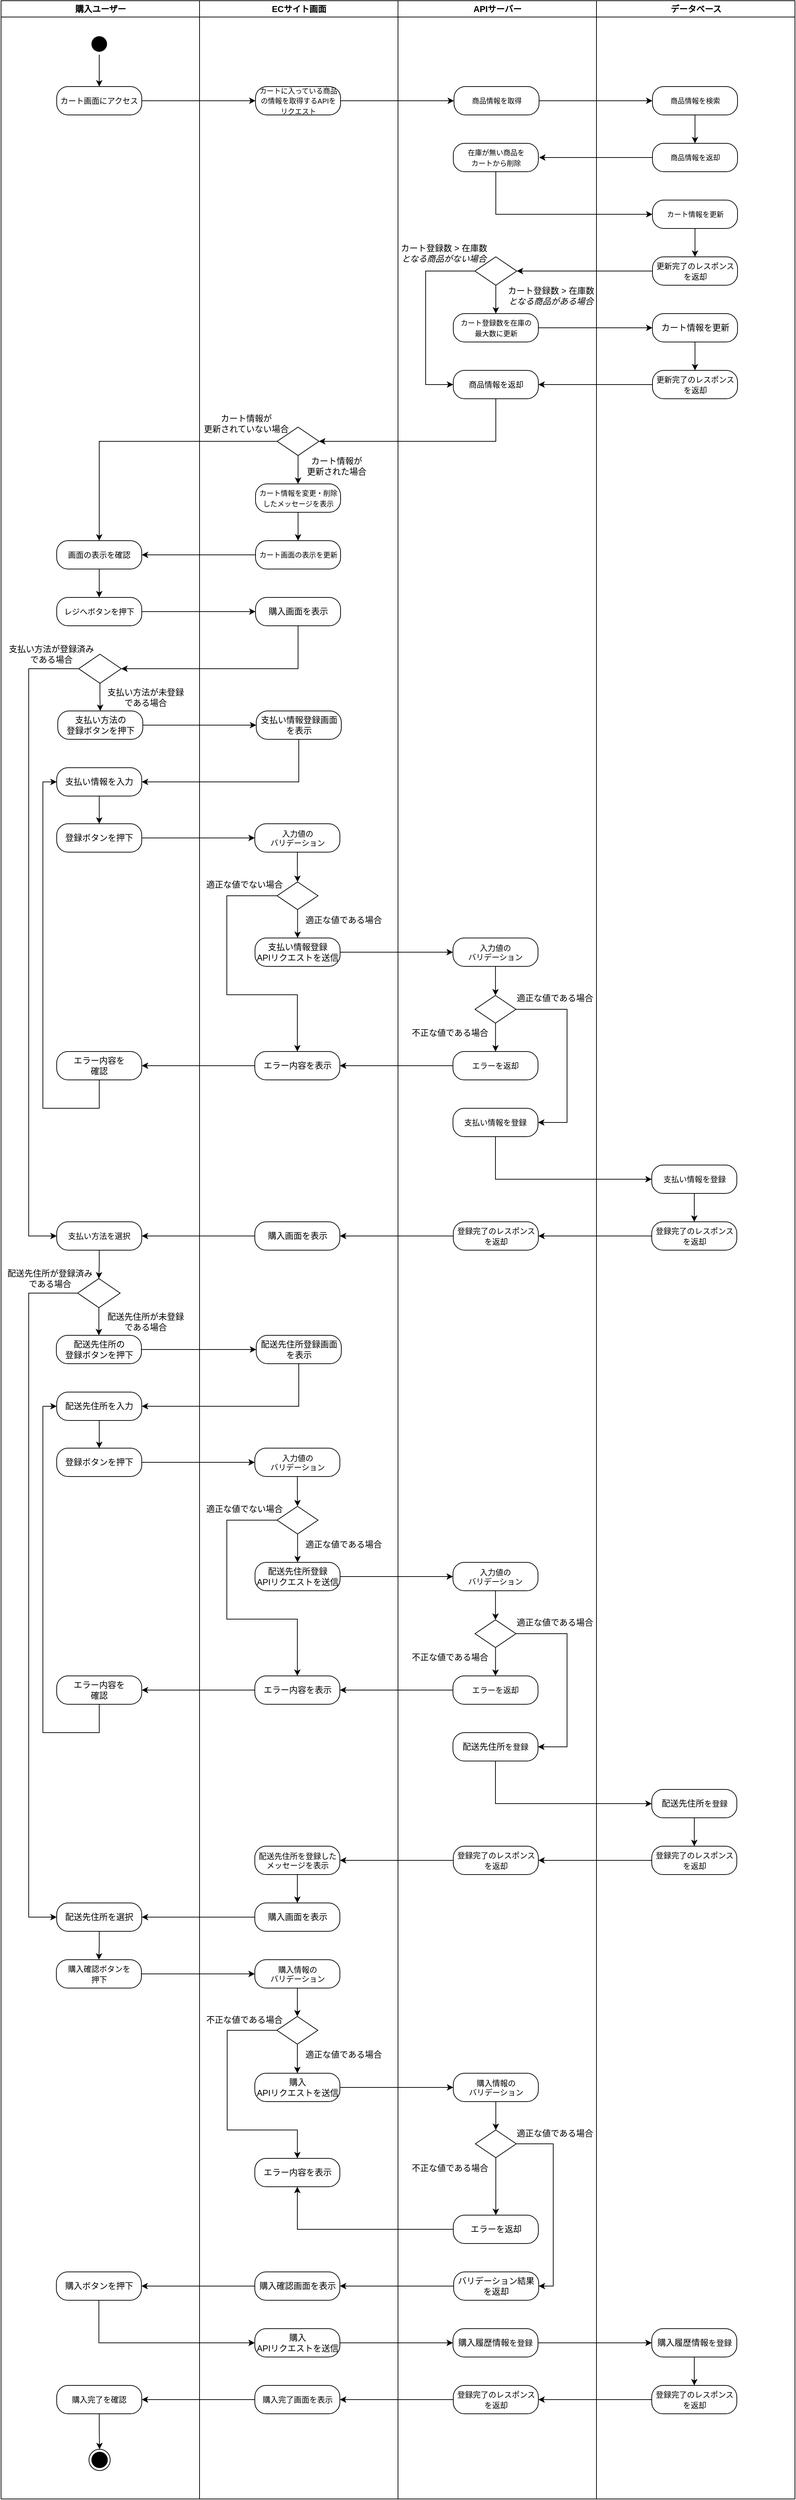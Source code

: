 <mxfile version="24.4.4" type="google">
  <diagram name="Page-1" id="e7e014a7-5840-1c2e-5031-d8a46d1fe8dd">
    <mxGraphModel grid="1" page="0" gridSize="10" guides="1" tooltips="1" connect="1" arrows="1" fold="1" pageScale="1" pageWidth="1169" pageHeight="826" background="none" math="0" shadow="0">
      <root>
        <mxCell id="0" />
        <mxCell id="1" parent="0" />
        <mxCell id="2" value="購入ユーザー" style="swimlane;whiteSpace=wrap" vertex="1" parent="1">
          <mxGeometry x="161.5" y="39" width="280" height="3521" as="geometry" />
        </mxCell>
        <mxCell id="WvElCNo4vnSuFBghOQTC-68" value="&lt;span style=&quot;font-size: 11px;&quot;&gt;レジへボタンを押下&lt;/span&gt;" style="rounded=1;whiteSpace=wrap;html=1;arcSize=40;" vertex="1" parent="2">
          <mxGeometry x="78.5" y="841" width="120" height="40" as="geometry" />
        </mxCell>
        <mxCell id="79C8k76Zv3gLMIBIUcLn-18" value="" style="ellipse;html=1;shape=endState;fillColor=#000000;strokeColor=default;" vertex="1" parent="2">
          <mxGeometry x="124" y="3451" width="30" height="30" as="geometry" />
        </mxCell>
        <mxCell id="ujE0xhHbQEDL6SDgRYvv-183" style="edgeStyle=orthogonalEdgeStyle;rounded=0;orthogonalLoop=1;jettySize=auto;html=1;entryX=0.5;entryY=0;entryDx=0;entryDy=0;" edge="1" parent="2" source="3yCVu83lC0UBpUjsyana-39" target="79C8k76Zv3gLMIBIUcLn-18">
          <mxGeometry relative="1" as="geometry" />
        </mxCell>
        <mxCell id="3yCVu83lC0UBpUjsyana-39" value="&lt;span style=&quot;font-size: 11px;&quot;&gt;購入完了を確認&lt;/span&gt;" style="rounded=1;whiteSpace=wrap;html=1;arcSize=40;" vertex="1" parent="2">
          <mxGeometry x="78.5" y="3361" width="120" height="40" as="geometry" />
        </mxCell>
        <mxCell id="3yCVu83lC0UBpUjsyana-81" style="edgeStyle=orthogonalEdgeStyle;rounded=0;orthogonalLoop=1;jettySize=auto;html=1;entryX=0.5;entryY=0;entryDx=0;entryDy=0;" edge="1" parent="2" source="3yCVu83lC0UBpUjsyana-74" target="3yCVu83lC0UBpUjsyana-79">
          <mxGeometry relative="1" as="geometry" />
        </mxCell>
        <mxCell id="ujE0xhHbQEDL6SDgRYvv-84" style="edgeStyle=orthogonalEdgeStyle;rounded=0;orthogonalLoop=1;jettySize=auto;html=1;entryX=0;entryY=0.5;entryDx=0;entryDy=0;" edge="1" parent="2" source="3yCVu83lC0UBpUjsyana-74" target="3yCVu83lC0UBpUjsyana-90">
          <mxGeometry relative="1" as="geometry">
            <Array as="points">
              <mxPoint x="39" y="942" />
              <mxPoint x="39" y="1741" />
            </Array>
          </mxGeometry>
        </mxCell>
        <mxCell id="3yCVu83lC0UBpUjsyana-74" value="" style="rhombus;whiteSpace=wrap;html=1;" vertex="1" parent="2">
          <mxGeometry x="109.5" y="921" width="60" height="41" as="geometry" />
        </mxCell>
        <mxCell id="3yCVu83lC0UBpUjsyana-78" value="支払い方法が未登録&lt;div&gt;である場合&lt;/div&gt;" style="text;html=1;align=center;verticalAlign=middle;resizable=0;points=[];autosize=1;strokeColor=none;fillColor=none;" vertex="1" parent="2">
          <mxGeometry x="138.5" y="962" width="130" height="40" as="geometry" />
        </mxCell>
        <mxCell id="3yCVu83lC0UBpUjsyana-79" value="支払い方法の&lt;div&gt;登録ボタンを押下&lt;/div&gt;" style="rounded=1;whiteSpace=wrap;html=1;arcSize=40;" vertex="1" parent="2">
          <mxGeometry x="80" y="1001" width="120" height="40" as="geometry" />
        </mxCell>
        <mxCell id="ujE0xhHbQEDL6SDgRYvv-89" style="edgeStyle=orthogonalEdgeStyle;rounded=0;orthogonalLoop=1;jettySize=auto;html=1;entryX=0.5;entryY=0;entryDx=0;entryDy=0;" edge="1" parent="2" source="3yCVu83lC0UBpUjsyana-84" target="ujE0xhHbQEDL6SDgRYvv-66">
          <mxGeometry relative="1" as="geometry" />
        </mxCell>
        <mxCell id="3yCVu83lC0UBpUjsyana-84" value="支払い情報を入力" style="rounded=1;whiteSpace=wrap;html=1;arcSize=40;" vertex="1" parent="2">
          <mxGeometry x="78.5" y="1081" width="120" height="40" as="geometry" />
        </mxCell>
        <mxCell id="ujE0xhHbQEDL6SDgRYvv-168" style="edgeStyle=orthogonalEdgeStyle;rounded=0;orthogonalLoop=1;jettySize=auto;html=1;entryX=0.5;entryY=0;entryDx=0;entryDy=0;" edge="1" parent="2" source="3yCVu83lC0UBpUjsyana-90" target="ujE0xhHbQEDL6SDgRYvv-120">
          <mxGeometry relative="1" as="geometry" />
        </mxCell>
        <mxCell id="3yCVu83lC0UBpUjsyana-90" value="&lt;span style=&quot;font-size: 11px;&quot;&gt;支払い方法を選択&lt;/span&gt;" style="rounded=1;whiteSpace=wrap;html=1;arcSize=40;" vertex="1" parent="2">
          <mxGeometry x="78.5" y="1721" width="120" height="40" as="geometry" />
        </mxCell>
        <mxCell id="3yCVu83lC0UBpUjsyana-92" value="支払い方法が登録済み&lt;div&gt;である場合&lt;/div&gt;" style="text;html=1;align=center;verticalAlign=middle;resizable=0;points=[];autosize=1;strokeColor=none;fillColor=none;" vertex="1" parent="2">
          <mxGeometry y="901" width="140" height="40" as="geometry" />
        </mxCell>
        <mxCell id="ujE0xhHbQEDL6SDgRYvv-66" value="登録ボタンを押下" style="rounded=1;whiteSpace=wrap;html=1;arcSize=40;" vertex="1" parent="2">
          <mxGeometry x="78.5" y="1160" width="120" height="40" as="geometry" />
        </mxCell>
        <mxCell id="ujE0xhHbQEDL6SDgRYvv-116" style="edgeStyle=orthogonalEdgeStyle;rounded=0;orthogonalLoop=1;jettySize=auto;html=1;entryX=0;entryY=0.5;entryDx=0;entryDy=0;" edge="1" parent="2" source="ujE0xhHbQEDL6SDgRYvv-114" target="3yCVu83lC0UBpUjsyana-84">
          <mxGeometry relative="1" as="geometry">
            <Array as="points">
              <mxPoint x="138" y="1561" />
              <mxPoint x="59" y="1561" />
              <mxPoint x="59" y="1101" />
            </Array>
          </mxGeometry>
        </mxCell>
        <mxCell id="ujE0xhHbQEDL6SDgRYvv-114" value="エラー内容を&lt;div&gt;確認&lt;/div&gt;" style="rounded=1;whiteSpace=wrap;html=1;arcSize=40;" vertex="1" parent="2">
          <mxGeometry x="78.5" y="1481" width="120" height="40" as="geometry" />
        </mxCell>
        <mxCell id="ujE0xhHbQEDL6SDgRYvv-120" value="" style="rhombus;whiteSpace=wrap;html=1;" vertex="1" parent="2">
          <mxGeometry x="108" y="1801" width="60" height="41" as="geometry" />
        </mxCell>
        <mxCell id="ujE0xhHbQEDL6SDgRYvv-126" value="配送先住所が登録済み&lt;div&gt;である場合&lt;/div&gt;" style="text;html=1;align=center;verticalAlign=middle;resizable=0;points=[];autosize=1;strokeColor=none;fillColor=none;" vertex="1" parent="2">
          <mxGeometry x="-1.5" y="1781" width="140" height="40" as="geometry" />
        </mxCell>
        <mxCell id="JrYKbtGQ8v13GvmCwRtV-3" value="&lt;span style=&quot;font-size: 11px;&quot;&gt;購入確認ボタンを&lt;/span&gt;&lt;div&gt;&lt;span style=&quot;font-size: 11px;&quot;&gt;押下&lt;/span&gt;&lt;/div&gt;" style="rounded=1;whiteSpace=wrap;html=1;arcSize=40;" vertex="1" parent="2">
          <mxGeometry x="78" y="2761" width="120" height="40" as="geometry" />
        </mxCell>
        <mxCell id="JrYKbtGQ8v13GvmCwRtV-29" value="&lt;font style=&quot;font-size: 12px;&quot;&gt;購入ボタンを押下&lt;/font&gt;" style="rounded=1;whiteSpace=wrap;html=1;arcSize=40;" vertex="1" parent="2">
          <mxGeometry x="78" y="3201" width="120" height="40" as="geometry" />
        </mxCell>
        <mxCell id="3" value="ECサイト画面" style="swimlane;whiteSpace=wrap;startSize=23;" vertex="1" parent="1">
          <mxGeometry x="441.5" y="39" width="280" height="3521" as="geometry" />
        </mxCell>
        <mxCell id="3yCVu83lC0UBpUjsyana-5" value="&lt;font style=&quot;font-size: 12px;&quot;&gt;購入画面を表示&lt;/font&gt;" style="rounded=1;whiteSpace=wrap;html=1;arcSize=40;" vertex="1" parent="3">
          <mxGeometry x="79" y="841" width="120" height="40" as="geometry" />
        </mxCell>
        <mxCell id="3yCVu83lC0UBpUjsyana-82" value="支払い情報登録画面を表示" style="rounded=1;whiteSpace=wrap;html=1;arcSize=40;" vertex="1" parent="3">
          <mxGeometry x="80" y="1001" width="120" height="40" as="geometry" />
        </mxCell>
        <mxCell id="ujE0xhHbQEDL6SDgRYvv-82" value="&lt;font style=&quot;font-size: 12px;&quot;&gt;購入画面を表示&lt;/font&gt;" style="rounded=1;whiteSpace=wrap;html=1;arcSize=40;" vertex="1" parent="3">
          <mxGeometry x="78" y="1721" width="120" height="40" as="geometry" />
        </mxCell>
        <mxCell id="ujE0xhHbQEDL6SDgRYvv-88" value="&lt;font style=&quot;font-size: 11px;&quot;&gt;入力値の&lt;/font&gt;&lt;div style=&quot;font-size: 11px;&quot;&gt;&lt;font style=&quot;font-size: 11px;&quot;&gt;バリデーション&lt;/font&gt;&lt;/div&gt;" style="rounded=1;whiteSpace=wrap;html=1;arcSize=40;" vertex="1" parent="3">
          <mxGeometry x="78" y="1160" width="120" height="40" as="geometry" />
        </mxCell>
        <mxCell id="ujE0xhHbQEDL6SDgRYvv-110" value="適正な値でない場合" style="text;html=1;align=center;verticalAlign=middle;whiteSpace=wrap;rounded=0;" vertex="1" parent="3">
          <mxGeometry x="8.5" y="1231" width="110" height="30" as="geometry" />
        </mxCell>
        <mxCell id="ujE0xhHbQEDL6SDgRYvv-95" value="適正な値である場合" style="text;html=1;align=center;verticalAlign=middle;whiteSpace=wrap;rounded=0;" vertex="1" parent="3">
          <mxGeometry x="148.5" y="1281" width="110" height="30" as="geometry" />
        </mxCell>
        <mxCell id="ujE0xhHbQEDL6SDgRYvv-91" value="&lt;font style=&quot;font-size: 12px;&quot;&gt;エラー内容を表示&lt;/font&gt;" style="rounded=1;whiteSpace=wrap;html=1;arcSize=40;" vertex="1" parent="3">
          <mxGeometry x="78" y="1481" width="120" height="40" as="geometry" />
        </mxCell>
        <mxCell id="ujE0xhHbQEDL6SDgRYvv-180" value="&lt;span style=&quot;font-size: 11px;&quot;&gt;購入完了画面を表示&lt;/span&gt;" style="rounded=1;whiteSpace=wrap;html=1;arcSize=40;" vertex="1" parent="3">
          <mxGeometry x="78" y="3361" width="120" height="40" as="geometry" />
        </mxCell>
        <mxCell id="JrYKbtGQ8v13GvmCwRtV-9" style="edgeStyle=orthogonalEdgeStyle;rounded=0;orthogonalLoop=1;jettySize=auto;html=1;entryX=0.5;entryY=0;entryDx=0;entryDy=0;" edge="1" parent="3" source="JrYKbtGQ8v13GvmCwRtV-5" target="JrYKbtGQ8v13GvmCwRtV-6">
          <mxGeometry relative="1" as="geometry" />
        </mxCell>
        <mxCell id="JrYKbtGQ8v13GvmCwRtV-5" value="&lt;font style=&quot;font-size: 11px;&quot;&gt;購入情報の&lt;/font&gt;&lt;div style=&quot;font-size: 11px;&quot;&gt;&lt;font style=&quot;font-size: 11px;&quot;&gt;バリデーション&lt;/font&gt;&lt;/div&gt;" style="rounded=1;whiteSpace=wrap;html=1;arcSize=40;" vertex="1" parent="3">
          <mxGeometry x="78" y="2761" width="120" height="40" as="geometry" />
        </mxCell>
        <mxCell id="JrYKbtGQ8v13GvmCwRtV-10" style="edgeStyle=orthogonalEdgeStyle;rounded=0;orthogonalLoop=1;jettySize=auto;html=1;entryX=0.5;entryY=0;entryDx=0;entryDy=0;" edge="1" parent="3" source="JrYKbtGQ8v13GvmCwRtV-6" target="JrYKbtGQ8v13GvmCwRtV-8">
          <mxGeometry relative="1" as="geometry" />
        </mxCell>
        <mxCell id="JrYKbtGQ8v13GvmCwRtV-11" style="edgeStyle=orthogonalEdgeStyle;rounded=0;orthogonalLoop=1;jettySize=auto;html=1;entryX=0.5;entryY=0;entryDx=0;entryDy=0;exitX=0;exitY=0.5;exitDx=0;exitDy=0;" edge="1" parent="3" source="JrYKbtGQ8v13GvmCwRtV-6" target="JrYKbtGQ8v13GvmCwRtV-7">
          <mxGeometry relative="1" as="geometry">
            <Array as="points">
              <mxPoint x="39" y="2861" />
              <mxPoint x="39" y="3001" />
              <mxPoint x="138" y="3001" />
            </Array>
          </mxGeometry>
        </mxCell>
        <mxCell id="JrYKbtGQ8v13GvmCwRtV-6" value="" style="rhombus;whiteSpace=wrap;html=1;" vertex="1" parent="3">
          <mxGeometry x="109.12" y="2841" width="57.76" height="39" as="geometry" />
        </mxCell>
        <mxCell id="JrYKbtGQ8v13GvmCwRtV-7" value="&lt;font style=&quot;font-size: 12px;&quot;&gt;エラー内容を表示&lt;/font&gt;" style="rounded=1;whiteSpace=wrap;html=1;arcSize=40;" vertex="1" parent="3">
          <mxGeometry x="78" y="3041" width="120" height="40" as="geometry" />
        </mxCell>
        <mxCell id="JrYKbtGQ8v13GvmCwRtV-8" value="&lt;div&gt;&lt;span style=&quot;background-color: initial;&quot;&gt;購入&lt;/span&gt;&lt;/div&gt;&lt;span style=&quot;background-color: initial;&quot;&gt;APIリクエストを送信&lt;/span&gt;" style="rounded=1;whiteSpace=wrap;html=1;arcSize=40;" vertex="1" parent="3">
          <mxGeometry x="78" y="2921" width="120" height="40" as="geometry" />
        </mxCell>
        <mxCell id="JrYKbtGQ8v13GvmCwRtV-12" value="適正な値である場合" style="text;html=1;align=center;verticalAlign=middle;whiteSpace=wrap;rounded=0;" vertex="1" parent="3">
          <mxGeometry x="148.5" y="2880" width="110" height="30" as="geometry" />
        </mxCell>
        <mxCell id="JrYKbtGQ8v13GvmCwRtV-13" value="不正な値である場合" style="text;html=1;align=center;verticalAlign=middle;whiteSpace=wrap;rounded=0;" vertex="1" parent="3">
          <mxGeometry x="8.5" y="2831" width="110" height="30" as="geometry" />
        </mxCell>
        <mxCell id="JrYKbtGQ8v13GvmCwRtV-27" value="&lt;font style=&quot;font-size: 12px;&quot;&gt;購入確認画面を表示&lt;/font&gt;" style="rounded=1;whiteSpace=wrap;html=1;arcSize=40;" vertex="1" parent="3">
          <mxGeometry x="78" y="3201" width="120" height="40" as="geometry" />
        </mxCell>
        <mxCell id="JrYKbtGQ8v13GvmCwRtV-32" value="&lt;div&gt;&lt;span style=&quot;background-color: initial;&quot;&gt;購入&lt;/span&gt;&lt;/div&gt;&lt;span style=&quot;background-color: initial;&quot;&gt;APIリクエストを送信&lt;/span&gt;" style="rounded=1;whiteSpace=wrap;html=1;arcSize=40;" vertex="1" parent="3">
          <mxGeometry x="78" y="3281" width="120" height="40" as="geometry" />
        </mxCell>
        <mxCell id="3yCVu83lC0UBpUjsyana-83" style="edgeStyle=orthogonalEdgeStyle;rounded=0;orthogonalLoop=1;jettySize=auto;html=1;entryX=0;entryY=0.5;entryDx=0;entryDy=0;" edge="1" parent="1" source="3yCVu83lC0UBpUjsyana-79" target="3yCVu83lC0UBpUjsyana-82">
          <mxGeometry relative="1" as="geometry" />
        </mxCell>
        <mxCell id="3yCVu83lC0UBpUjsyana-85" style="edgeStyle=orthogonalEdgeStyle;rounded=0;orthogonalLoop=1;jettySize=auto;html=1;entryX=1;entryY=0.5;entryDx=0;entryDy=0;" edge="1" parent="1" source="3yCVu83lC0UBpUjsyana-82" target="3yCVu83lC0UBpUjsyana-84">
          <mxGeometry relative="1" as="geometry">
            <Array as="points">
              <mxPoint x="582" y="1140" />
            </Array>
          </mxGeometry>
        </mxCell>
        <mxCell id="ujE0xhHbQEDL6SDgRYvv-5" value="APIサーバー" style="swimlane;whiteSpace=wrap;startSize=23;" vertex="1" parent="1">
          <mxGeometry x="721.5" y="39" width="280" height="3521" as="geometry" />
        </mxCell>
        <mxCell id="ujE0xhHbQEDL6SDgRYvv-75" value="&lt;span style=&quot;background-color: rgb(255, 255, 255); font-size: 11px;&quot;&gt;登録完了のレスポンス&lt;/span&gt;&lt;div style=&quot;background-color: rgb(255, 255, 255);&quot;&gt;&lt;span style=&quot;font-size: 11px;&quot;&gt;を返却&lt;/span&gt;&lt;/div&gt;" style="rounded=1;whiteSpace=wrap;html=1;arcSize=40;" vertex="1" parent="ujE0xhHbQEDL6SDgRYvv-5">
          <mxGeometry x="78" y="1721" width="120" height="40" as="geometry" />
        </mxCell>
        <mxCell id="ujE0xhHbQEDL6SDgRYvv-171" value="購入履歴情報&lt;span style=&quot;font-size: 11px;&quot;&gt;を登録&lt;/span&gt;" style="rounded=1;whiteSpace=wrap;html=1;arcSize=40;" vertex="1" parent="ujE0xhHbQEDL6SDgRYvv-5">
          <mxGeometry x="77.53" y="3281" width="120" height="40" as="geometry" />
        </mxCell>
        <mxCell id="JrYKbtGQ8v13GvmCwRtV-17" style="edgeStyle=orthogonalEdgeStyle;rounded=0;orthogonalLoop=1;jettySize=auto;html=1;entryX=0.5;entryY=0;entryDx=0;entryDy=0;" edge="1" parent="ujE0xhHbQEDL6SDgRYvv-5" source="JrYKbtGQ8v13GvmCwRtV-14" target="JrYKbtGQ8v13GvmCwRtV-16">
          <mxGeometry relative="1" as="geometry" />
        </mxCell>
        <mxCell id="JrYKbtGQ8v13GvmCwRtV-14" value="&lt;font style=&quot;font-size: 11px;&quot;&gt;購入情報の&lt;/font&gt;&lt;div style=&quot;font-size: 11px;&quot;&gt;&lt;font style=&quot;font-size: 11px;&quot;&gt;バリデーション&lt;/font&gt;&lt;/div&gt;" style="rounded=1;whiteSpace=wrap;html=1;arcSize=40;" vertex="1" parent="ujE0xhHbQEDL6SDgRYvv-5">
          <mxGeometry x="78" y="2921" width="120" height="40" as="geometry" />
        </mxCell>
        <mxCell id="JrYKbtGQ8v13GvmCwRtV-21" style="edgeStyle=orthogonalEdgeStyle;rounded=0;orthogonalLoop=1;jettySize=auto;html=1;entryX=0.5;entryY=0;entryDx=0;entryDy=0;" edge="1" parent="ujE0xhHbQEDL6SDgRYvv-5" source="JrYKbtGQ8v13GvmCwRtV-16" target="JrYKbtGQ8v13GvmCwRtV-19">
          <mxGeometry relative="1" as="geometry" />
        </mxCell>
        <mxCell id="JrYKbtGQ8v13GvmCwRtV-24" style="edgeStyle=orthogonalEdgeStyle;rounded=0;orthogonalLoop=1;jettySize=auto;html=1;entryX=1;entryY=0.5;entryDx=0;entryDy=0;" edge="1" parent="ujE0xhHbQEDL6SDgRYvv-5" source="JrYKbtGQ8v13GvmCwRtV-16" target="JrYKbtGQ8v13GvmCwRtV-23">
          <mxGeometry relative="1" as="geometry">
            <Array as="points">
              <mxPoint x="219" y="3020" />
              <mxPoint x="219" y="3221" />
            </Array>
          </mxGeometry>
        </mxCell>
        <mxCell id="JrYKbtGQ8v13GvmCwRtV-16" value="" style="rhombus;whiteSpace=wrap;html=1;" vertex="1" parent="ujE0xhHbQEDL6SDgRYvv-5">
          <mxGeometry x="109.12" y="3001" width="57.76" height="39" as="geometry" />
        </mxCell>
        <mxCell id="JrYKbtGQ8v13GvmCwRtV-19" value="&lt;font style=&quot;font-size: 12px;&quot;&gt;エラーを返却&lt;/font&gt;" style="rounded=1;whiteSpace=wrap;html=1;arcSize=40;" vertex="1" parent="ujE0xhHbQEDL6SDgRYvv-5">
          <mxGeometry x="78" y="3121" width="120" height="40" as="geometry" />
        </mxCell>
        <mxCell id="JrYKbtGQ8v13GvmCwRtV-23" value="&lt;font style=&quot;font-size: 12px;&quot;&gt;バリデーション結果を返却&lt;/font&gt;" style="rounded=1;whiteSpace=wrap;html=1;arcSize=40;" vertex="1" parent="ujE0xhHbQEDL6SDgRYvv-5">
          <mxGeometry x="78.53" y="3201" width="120" height="40" as="geometry" />
        </mxCell>
        <mxCell id="JrYKbtGQ8v13GvmCwRtV-25" value="適正な値である場合" style="text;html=1;align=center;verticalAlign=middle;whiteSpace=wrap;rounded=0;" vertex="1" parent="ujE0xhHbQEDL6SDgRYvv-5">
          <mxGeometry x="166.88" y="2991" width="110" height="30" as="geometry" />
        </mxCell>
        <mxCell id="JrYKbtGQ8v13GvmCwRtV-26" value="不正な値である場合" style="text;html=1;align=center;verticalAlign=middle;whiteSpace=wrap;rounded=0;" vertex="1" parent="ujE0xhHbQEDL6SDgRYvv-5">
          <mxGeometry x="18.5" y="3040" width="110" height="30" as="geometry" />
        </mxCell>
        <mxCell id="ujE0xhHbQEDL6SDgRYvv-16" value="データベース" style="swimlane;whiteSpace=wrap;startSize=23;" vertex="1" parent="1">
          <mxGeometry x="1001.5" y="39" width="280" height="3521" as="geometry" />
        </mxCell>
        <mxCell id="ujE0xhHbQEDL6SDgRYvv-74" value="&lt;span style=&quot;background-color: rgb(255, 255, 255); font-size: 11px;&quot;&gt;登録完了のレスポンス&lt;/span&gt;&lt;div style=&quot;background-color: rgb(255, 255, 255);&quot;&gt;&lt;span style=&quot;font-size: 11px;&quot;&gt;を返却&lt;/span&gt;&lt;/div&gt;" style="rounded=1;whiteSpace=wrap;html=1;arcSize=40;" vertex="1" parent="ujE0xhHbQEDL6SDgRYvv-16">
          <mxGeometry x="78" y="1721" width="120" height="40" as="geometry" />
        </mxCell>
        <mxCell id="JrYKbtGQ8v13GvmCwRtV-59" style="edgeStyle=orthogonalEdgeStyle;rounded=0;orthogonalLoop=1;jettySize=auto;html=1;entryX=0.5;entryY=0;entryDx=0;entryDy=0;" edge="1" parent="ujE0xhHbQEDL6SDgRYvv-16" source="ujE0xhHbQEDL6SDgRYvv-172" target="ujE0xhHbQEDL6SDgRYvv-175">
          <mxGeometry relative="1" as="geometry" />
        </mxCell>
        <mxCell id="ujE0xhHbQEDL6SDgRYvv-172" value="購入履歴情報&lt;span style=&quot;font-size: 11px;&quot;&gt;を登録&lt;/span&gt;" style="rounded=1;whiteSpace=wrap;html=1;arcSize=40;" vertex="1" parent="ujE0xhHbQEDL6SDgRYvv-16">
          <mxGeometry x="78" y="3281" width="120" height="40" as="geometry" />
        </mxCell>
        <mxCell id="ujE0xhHbQEDL6SDgRYvv-174" value="&lt;span style=&quot;background-color: rgb(255, 255, 255); font-size: 11px;&quot;&gt;登録完了のレスポンス&lt;/span&gt;&lt;div style=&quot;background-color: rgb(255, 255, 255);&quot;&gt;&lt;span style=&quot;font-size: 11px;&quot;&gt;を返却&lt;/span&gt;&lt;/div&gt;" style="rounded=1;whiteSpace=wrap;html=1;arcSize=40;" vertex="1" parent="ujE0xhHbQEDL6SDgRYvv-16">
          <mxGeometry x="-202" y="3361" width="120" height="40" as="geometry" />
        </mxCell>
        <mxCell id="ujE0xhHbQEDL6SDgRYvv-175" value="&lt;span style=&quot;background-color: rgb(255, 255, 255); font-size: 11px;&quot;&gt;登録完了のレスポンス&lt;/span&gt;&lt;div style=&quot;background-color: rgb(255, 255, 255);&quot;&gt;&lt;span style=&quot;font-size: 11px;&quot;&gt;を返却&lt;/span&gt;&lt;/div&gt;" style="rounded=1;whiteSpace=wrap;html=1;arcSize=40;" vertex="1" parent="ujE0xhHbQEDL6SDgRYvv-16">
          <mxGeometry x="78" y="3361" width="120" height="40" as="geometry" />
        </mxCell>
        <mxCell id="ujE0xhHbQEDL6SDgRYvv-176" style="edgeStyle=orthogonalEdgeStyle;rounded=0;orthogonalLoop=1;jettySize=auto;html=1;entryX=1;entryY=0.5;entryDx=0;entryDy=0;" edge="1" parent="ujE0xhHbQEDL6SDgRYvv-16" source="ujE0xhHbQEDL6SDgRYvv-175" target="ujE0xhHbQEDL6SDgRYvv-174">
          <mxGeometry relative="1" as="geometry" />
        </mxCell>
        <mxCell id="ujE0xhHbQEDL6SDgRYvv-21" style="edgeStyle=orthogonalEdgeStyle;rounded=0;orthogonalLoop=1;jettySize=auto;html=1;entryX=0.5;entryY=0;entryDx=0;entryDy=0;" edge="1" parent="1" source="ujE0xhHbQEDL6SDgRYvv-22" target="ujE0xhHbQEDL6SDgRYvv-23">
          <mxGeometry relative="1" as="geometry" />
        </mxCell>
        <mxCell id="ujE0xhHbQEDL6SDgRYvv-22" value="" style="ellipse;shape=startState;fillColor=#000000;strokeColor=none;" vertex="1" parent="1">
          <mxGeometry x="285" y="85" width="30" height="30" as="geometry" />
        </mxCell>
        <mxCell id="ujE0xhHbQEDL6SDgRYvv-23" value="&lt;span style=&quot;font-size: 11px;&quot;&gt;カート画面にアクセス&lt;/span&gt;" style="rounded=1;whiteSpace=wrap;html=1;arcSize=40;" vertex="1" parent="1">
          <mxGeometry x="240" y="160" width="120" height="40" as="geometry" />
        </mxCell>
        <mxCell id="ujE0xhHbQEDL6SDgRYvv-62" style="edgeStyle=orthogonalEdgeStyle;rounded=0;orthogonalLoop=1;jettySize=auto;html=1;entryX=0.5;entryY=0;entryDx=0;entryDy=0;" edge="1" parent="1" source="ujE0xhHbQEDL6SDgRYvv-24" target="WvElCNo4vnSuFBghOQTC-68">
          <mxGeometry relative="1" as="geometry" />
        </mxCell>
        <mxCell id="ujE0xhHbQEDL6SDgRYvv-24" value="&lt;span style=&quot;font-size: 11px;&quot;&gt;画面の表示を確認&lt;/span&gt;" style="rounded=1;whiteSpace=wrap;html=1;arcSize=40;" vertex="1" parent="1">
          <mxGeometry x="240" y="800" width="120" height="40" as="geometry" />
        </mxCell>
        <mxCell id="ujE0xhHbQEDL6SDgRYvv-25" value="&lt;font style=&quot;font-size: 10px;&quot;&gt;カートに入っている商品の情報を取得するAPIを&lt;/font&gt;&lt;div&gt;&lt;font style=&quot;font-size: 10px;&quot;&gt;リクエスト&lt;/font&gt;&lt;/div&gt;" style="rounded=1;whiteSpace=wrap;html=1;arcSize=40;" vertex="1" parent="1">
          <mxGeometry x="520.5" y="160" width="120" height="40" as="geometry" />
        </mxCell>
        <mxCell id="ujE0xhHbQEDL6SDgRYvv-26" style="edgeStyle=orthogonalEdgeStyle;rounded=0;orthogonalLoop=1;jettySize=auto;html=1;entryX=0.5;entryY=0;entryDx=0;entryDy=0;" edge="1" parent="1" source="ujE0xhHbQEDL6SDgRYvv-27" target="ujE0xhHbQEDL6SDgRYvv-28">
          <mxGeometry relative="1" as="geometry" />
        </mxCell>
        <mxCell id="ujE0xhHbQEDL6SDgRYvv-27" value="&lt;span style=&quot;font-size: 10px;&quot;&gt;カート情報を変更・削除した&lt;/span&gt;&lt;span style=&quot;font-size: 10px; background-color: initial;&quot;&gt;メッセージを表示&lt;/span&gt;" style="rounded=1;whiteSpace=wrap;html=1;arcSize=40;" vertex="1" parent="1">
          <mxGeometry x="520.5" y="720" width="120" height="40" as="geometry" />
        </mxCell>
        <mxCell id="ujE0xhHbQEDL6SDgRYvv-28" value="&lt;span style=&quot;font-size: 10px;&quot;&gt;カート画面の表示を更新&lt;/span&gt;" style="rounded=1;whiteSpace=wrap;html=1;arcSize=40;" vertex="1" parent="1">
          <mxGeometry x="520.5" y="800" width="120" height="40" as="geometry" />
        </mxCell>
        <mxCell id="ujE0xhHbQEDL6SDgRYvv-29" style="edgeStyle=orthogonalEdgeStyle;rounded=0;orthogonalLoop=1;jettySize=auto;html=1;entryX=0.5;entryY=0;entryDx=0;entryDy=0;" edge="1" parent="1" source="ujE0xhHbQEDL6SDgRYvv-30" target="ujE0xhHbQEDL6SDgRYvv-27">
          <mxGeometry relative="1" as="geometry" />
        </mxCell>
        <mxCell id="ujE0xhHbQEDL6SDgRYvv-30" value="" style="rhombus;whiteSpace=wrap;html=1;" vertex="1" parent="1">
          <mxGeometry x="551" y="640" width="59" height="40" as="geometry" />
        </mxCell>
        <mxCell id="ujE0xhHbQEDL6SDgRYvv-31" value="カート情報が&lt;div&gt;更新された場合&lt;/div&gt;" style="text;html=1;align=center;verticalAlign=middle;whiteSpace=wrap;rounded=0;" vertex="1" parent="1">
          <mxGeometry x="580" y="680" width="110" height="30" as="geometry" />
        </mxCell>
        <mxCell id="ujE0xhHbQEDL6SDgRYvv-32" value="カート情報が&lt;div&gt;更新されていない場合&lt;/div&gt;" style="text;html=1;align=center;verticalAlign=middle;whiteSpace=wrap;rounded=0;" vertex="1" parent="1">
          <mxGeometry x="441.5" y="620" width="130.5" height="30" as="geometry" />
        </mxCell>
        <mxCell id="ujE0xhHbQEDL6SDgRYvv-33" value="&lt;span style=&quot;font-size: 10px;&quot;&gt;商品情報を取得&lt;/span&gt;" style="rounded=1;whiteSpace=wrap;html=1;arcSize=40;" vertex="1" parent="1">
          <mxGeometry x="800.5" y="160" width="120" height="40" as="geometry" />
        </mxCell>
        <mxCell id="ujE0xhHbQEDL6SDgRYvv-34" value="&lt;span style=&quot;font-size: 10px;&quot;&gt;在庫が無い商品を&lt;/span&gt;&lt;div&gt;&lt;span style=&quot;font-size: 10px;&quot;&gt;カートから削除&lt;/span&gt;&lt;/div&gt;" style="rounded=1;whiteSpace=wrap;html=1;arcSize=40;" vertex="1" parent="1">
          <mxGeometry x="799.5" y="240" width="120" height="40" as="geometry" />
        </mxCell>
        <mxCell id="ujE0xhHbQEDL6SDgRYvv-35" style="edgeStyle=orthogonalEdgeStyle;rounded=0;orthogonalLoop=1;jettySize=auto;html=1;entryX=0.5;entryY=0;entryDx=0;entryDy=0;" edge="1" parent="1" source="ujE0xhHbQEDL6SDgRYvv-37" target="ujE0xhHbQEDL6SDgRYvv-39">
          <mxGeometry relative="1" as="geometry" />
        </mxCell>
        <mxCell id="ujE0xhHbQEDL6SDgRYvv-36" style="edgeStyle=orthogonalEdgeStyle;rounded=0;orthogonalLoop=1;jettySize=auto;html=1;entryX=0;entryY=0.5;entryDx=0;entryDy=0;" edge="1" parent="1" source="ujE0xhHbQEDL6SDgRYvv-37" target="ujE0xhHbQEDL6SDgRYvv-40">
          <mxGeometry relative="1" as="geometry">
            <Array as="points">
              <mxPoint x="760.5" y="420" />
              <mxPoint x="760.5" y="580" />
            </Array>
          </mxGeometry>
        </mxCell>
        <mxCell id="ujE0xhHbQEDL6SDgRYvv-37" value="" style="rhombus;whiteSpace=wrap;html=1;" vertex="1" parent="1">
          <mxGeometry x="830" y="400" width="59" height="40" as="geometry" />
        </mxCell>
        <mxCell id="ujE0xhHbQEDL6SDgRYvv-38" value="カート登録数&amp;nbsp;&lt;span style=&quot;background-color: initial;&quot;&gt;&amp;gt; 在庫数&lt;/span&gt;&lt;div&gt;&lt;span style=&quot;background-color: initial;&quot;&gt;&lt;i&gt;となる商品がある場合&lt;/i&gt;&lt;/span&gt;&lt;/div&gt;" style="text;html=1;align=center;verticalAlign=middle;whiteSpace=wrap;rounded=0;" vertex="1" parent="1">
          <mxGeometry x="873" y="440" width="128.5" height="30" as="geometry" />
        </mxCell>
        <mxCell id="ujE0xhHbQEDL6SDgRYvv-39" value="&lt;span style=&quot;font-size: 10px;&quot;&gt;カート登録数を在庫の&lt;/span&gt;&lt;div&gt;&lt;span style=&quot;font-size: 10px;&quot;&gt;最大数に更新&lt;/span&gt;&lt;/div&gt;" style="rounded=1;whiteSpace=wrap;html=1;arcSize=40;" vertex="1" parent="1">
          <mxGeometry x="799.5" y="480" width="120" height="40" as="geometry" />
        </mxCell>
        <mxCell id="ujE0xhHbQEDL6SDgRYvv-40" value="&lt;span style=&quot;font-size: 11px;&quot;&gt;商品情報を返却&lt;/span&gt;" style="rounded=1;whiteSpace=wrap;html=1;arcSize=40;" vertex="1" parent="1">
          <mxGeometry x="799.5" y="560" width="120" height="40" as="geometry" />
        </mxCell>
        <mxCell id="ujE0xhHbQEDL6SDgRYvv-41" value="カート登録数&amp;nbsp;&lt;span style=&quot;background-color: initial;&quot;&gt;&amp;gt; 在庫数&lt;/span&gt;&lt;div&gt;&lt;span style=&quot;background-color: initial;&quot;&gt;&lt;i&gt;となる商品がない場合&lt;/i&gt;&lt;/span&gt;&lt;/div&gt;" style="text;html=1;align=center;verticalAlign=middle;whiteSpace=wrap;rounded=0;" vertex="1" parent="1">
          <mxGeometry x="721.5" y="380" width="128.5" height="30" as="geometry" />
        </mxCell>
        <mxCell id="ujE0xhHbQEDL6SDgRYvv-42" style="edgeStyle=orthogonalEdgeStyle;rounded=0;orthogonalLoop=1;jettySize=auto;html=1;entryX=0.5;entryY=0;entryDx=0;entryDy=0;" edge="1" parent="1" source="ujE0xhHbQEDL6SDgRYvv-43" target="ujE0xhHbQEDL6SDgRYvv-44">
          <mxGeometry relative="1" as="geometry" />
        </mxCell>
        <mxCell id="ujE0xhHbQEDL6SDgRYvv-43" value="&lt;span style=&quot;font-size: 10px;&quot;&gt;商品情報を検索&lt;/span&gt;" style="rounded=1;whiteSpace=wrap;html=1;arcSize=40;" vertex="1" parent="1">
          <mxGeometry x="1080.5" y="160" width="120" height="40" as="geometry" />
        </mxCell>
        <mxCell id="ujE0xhHbQEDL6SDgRYvv-44" value="&lt;span style=&quot;font-size: 10px;&quot;&gt;商品情報を返却&lt;/span&gt;" style="rounded=1;whiteSpace=wrap;html=1;arcSize=40;" vertex="1" parent="1">
          <mxGeometry x="1080.5" y="240" width="120" height="40" as="geometry" />
        </mxCell>
        <mxCell id="ujE0xhHbQEDL6SDgRYvv-45" style="edgeStyle=orthogonalEdgeStyle;rounded=0;orthogonalLoop=1;jettySize=auto;html=1;entryX=0.5;entryY=0;entryDx=0;entryDy=0;" edge="1" parent="1" source="ujE0xhHbQEDL6SDgRYvv-46" target="ujE0xhHbQEDL6SDgRYvv-47">
          <mxGeometry relative="1" as="geometry" />
        </mxCell>
        <mxCell id="ujE0xhHbQEDL6SDgRYvv-46" value="&lt;span style=&quot;font-size: 10px;&quot;&gt;カート情報を更新&lt;/span&gt;" style="rounded=1;whiteSpace=wrap;html=1;arcSize=40;" vertex="1" parent="1">
          <mxGeometry x="1080.5" y="320" width="120" height="40" as="geometry" />
        </mxCell>
        <mxCell id="ujE0xhHbQEDL6SDgRYvv-47" value="&lt;span style=&quot;font-size: 11px;&quot;&gt;更新完了のレスポンス&lt;/span&gt;&lt;div&gt;&lt;span style=&quot;font-size: 11px;&quot;&gt;を返却&lt;/span&gt;&lt;/div&gt;" style="rounded=1;whiteSpace=wrap;html=1;arcSize=40;" vertex="1" parent="1">
          <mxGeometry x="1080.5" y="400" width="120" height="40" as="geometry" />
        </mxCell>
        <mxCell id="ujE0xhHbQEDL6SDgRYvv-48" style="edgeStyle=orthogonalEdgeStyle;rounded=0;orthogonalLoop=1;jettySize=auto;html=1;entryX=0.5;entryY=0;entryDx=0;entryDy=0;" edge="1" parent="1" source="ujE0xhHbQEDL6SDgRYvv-49" target="ujE0xhHbQEDL6SDgRYvv-50">
          <mxGeometry relative="1" as="geometry" />
        </mxCell>
        <mxCell id="ujE0xhHbQEDL6SDgRYvv-49" value="&lt;font style=&quot;font-size: 12px;&quot;&gt;カート情報を更新&lt;/font&gt;" style="rounded=1;whiteSpace=wrap;html=1;arcSize=40;" vertex="1" parent="1">
          <mxGeometry x="1080.5" y="480" width="120" height="40" as="geometry" />
        </mxCell>
        <mxCell id="ujE0xhHbQEDL6SDgRYvv-50" value="&lt;span style=&quot;font-size: 11px;&quot;&gt;更新完了のレスポンス&lt;/span&gt;&lt;div&gt;&lt;span style=&quot;font-size: 11px;&quot;&gt;を返却&lt;/span&gt;&lt;/div&gt;" style="rounded=1;whiteSpace=wrap;html=1;arcSize=40;" vertex="1" parent="1">
          <mxGeometry x="1080.5" y="560" width="120" height="40" as="geometry" />
        </mxCell>
        <mxCell id="ujE0xhHbQEDL6SDgRYvv-51" style="edgeStyle=orthogonalEdgeStyle;rounded=0;orthogonalLoop=1;jettySize=auto;html=1;entryX=0;entryY=0.5;entryDx=0;entryDy=0;" edge="1" parent="1" source="ujE0xhHbQEDL6SDgRYvv-23" target="ujE0xhHbQEDL6SDgRYvv-25">
          <mxGeometry relative="1" as="geometry" />
        </mxCell>
        <mxCell id="ujE0xhHbQEDL6SDgRYvv-52" style="edgeStyle=orthogonalEdgeStyle;rounded=0;orthogonalLoop=1;jettySize=auto;html=1;entryX=0;entryY=0.5;entryDx=0;entryDy=0;" edge="1" parent="1" source="ujE0xhHbQEDL6SDgRYvv-25" target="ujE0xhHbQEDL6SDgRYvv-33">
          <mxGeometry relative="1" as="geometry" />
        </mxCell>
        <mxCell id="ujE0xhHbQEDL6SDgRYvv-53" style="edgeStyle=orthogonalEdgeStyle;rounded=0;orthogonalLoop=1;jettySize=auto;html=1;entryX=0;entryY=0.5;entryDx=0;entryDy=0;" edge="1" parent="1" source="ujE0xhHbQEDL6SDgRYvv-33" target="ujE0xhHbQEDL6SDgRYvv-43">
          <mxGeometry relative="1" as="geometry" />
        </mxCell>
        <mxCell id="ujE0xhHbQEDL6SDgRYvv-54" style="edgeStyle=orthogonalEdgeStyle;rounded=0;orthogonalLoop=1;jettySize=auto;html=1;entryX=1;entryY=0.5;entryDx=0;entryDy=0;" edge="1" parent="1" source="ujE0xhHbQEDL6SDgRYvv-44">
          <mxGeometry relative="1" as="geometry">
            <mxPoint x="920.5" y="260" as="targetPoint" />
          </mxGeometry>
        </mxCell>
        <mxCell id="ujE0xhHbQEDL6SDgRYvv-55" style="edgeStyle=orthogonalEdgeStyle;rounded=0;orthogonalLoop=1;jettySize=auto;html=1;entryX=0;entryY=0.5;entryDx=0;entryDy=0;" edge="1" parent="1" source="ujE0xhHbQEDL6SDgRYvv-34" target="ujE0xhHbQEDL6SDgRYvv-46">
          <mxGeometry relative="1" as="geometry">
            <Array as="points">
              <mxPoint x="860" y="340" />
            </Array>
          </mxGeometry>
        </mxCell>
        <mxCell id="ujE0xhHbQEDL6SDgRYvv-56" style="edgeStyle=orthogonalEdgeStyle;rounded=0;orthogonalLoop=1;jettySize=auto;html=1;entryX=1;entryY=0.5;entryDx=0;entryDy=0;" edge="1" parent="1" source="ujE0xhHbQEDL6SDgRYvv-47" target="ujE0xhHbQEDL6SDgRYvv-37">
          <mxGeometry relative="1" as="geometry" />
        </mxCell>
        <mxCell id="ujE0xhHbQEDL6SDgRYvv-57" style="edgeStyle=orthogonalEdgeStyle;rounded=0;orthogonalLoop=1;jettySize=auto;html=1;entryX=0;entryY=0.5;entryDx=0;entryDy=0;" edge="1" parent="1" source="ujE0xhHbQEDL6SDgRYvv-39" target="ujE0xhHbQEDL6SDgRYvv-49">
          <mxGeometry relative="1" as="geometry" />
        </mxCell>
        <mxCell id="ujE0xhHbQEDL6SDgRYvv-58" style="edgeStyle=orthogonalEdgeStyle;rounded=0;orthogonalLoop=1;jettySize=auto;html=1;entryX=1;entryY=0.5;entryDx=0;entryDy=0;" edge="1" parent="1" source="ujE0xhHbQEDL6SDgRYvv-50" target="ujE0xhHbQEDL6SDgRYvv-40">
          <mxGeometry relative="1" as="geometry" />
        </mxCell>
        <mxCell id="ujE0xhHbQEDL6SDgRYvv-59" style="edgeStyle=orthogonalEdgeStyle;rounded=0;orthogonalLoop=1;jettySize=auto;html=1;entryX=1;entryY=0.5;entryDx=0;entryDy=0;" edge="1" parent="1" source="ujE0xhHbQEDL6SDgRYvv-28" target="ujE0xhHbQEDL6SDgRYvv-24">
          <mxGeometry relative="1" as="geometry" />
        </mxCell>
        <mxCell id="ujE0xhHbQEDL6SDgRYvv-60" style="edgeStyle=orthogonalEdgeStyle;rounded=0;orthogonalLoop=1;jettySize=auto;html=1;entryX=0.5;entryY=0;entryDx=0;entryDy=0;" edge="1" parent="1" source="ujE0xhHbQEDL6SDgRYvv-30" target="ujE0xhHbQEDL6SDgRYvv-24">
          <mxGeometry relative="1" as="geometry" />
        </mxCell>
        <mxCell id="ujE0xhHbQEDL6SDgRYvv-61" style="edgeStyle=orthogonalEdgeStyle;rounded=0;orthogonalLoop=1;jettySize=auto;html=1;entryX=1;entryY=0.5;entryDx=0;entryDy=0;" edge="1" parent="1" source="ujE0xhHbQEDL6SDgRYvv-40" target="ujE0xhHbQEDL6SDgRYvv-30">
          <mxGeometry relative="1" as="geometry">
            <Array as="points">
              <mxPoint x="860" y="660" />
            </Array>
          </mxGeometry>
        </mxCell>
        <mxCell id="ujE0xhHbQEDL6SDgRYvv-65" style="edgeStyle=orthogonalEdgeStyle;rounded=0;orthogonalLoop=1;jettySize=auto;html=1;entryX=1;entryY=0.5;entryDx=0;entryDy=0;" edge="1" parent="1" source="3yCVu83lC0UBpUjsyana-5" target="3yCVu83lC0UBpUjsyana-74">
          <mxGeometry relative="1" as="geometry">
            <Array as="points">
              <mxPoint x="580" y="981" />
            </Array>
          </mxGeometry>
        </mxCell>
        <mxCell id="ujE0xhHbQEDL6SDgRYvv-77" style="edgeStyle=orthogonalEdgeStyle;rounded=0;orthogonalLoop=1;jettySize=auto;html=1;entryX=1;entryY=0.5;entryDx=0;entryDy=0;" edge="1" parent="1" source="ujE0xhHbQEDL6SDgRYvv-74" target="ujE0xhHbQEDL6SDgRYvv-75">
          <mxGeometry relative="1" as="geometry" />
        </mxCell>
        <mxCell id="ujE0xhHbQEDL6SDgRYvv-81" style="edgeStyle=orthogonalEdgeStyle;rounded=0;orthogonalLoop=1;jettySize=auto;html=1;entryX=0;entryY=0.5;entryDx=0;entryDy=0;" edge="1" parent="1" source="WvElCNo4vnSuFBghOQTC-68" target="3yCVu83lC0UBpUjsyana-5">
          <mxGeometry relative="1" as="geometry" />
        </mxCell>
        <mxCell id="ujE0xhHbQEDL6SDgRYvv-90" style="edgeStyle=orthogonalEdgeStyle;rounded=0;orthogonalLoop=1;jettySize=auto;html=1;entryX=0;entryY=0.5;entryDx=0;entryDy=0;" edge="1" parent="1" source="ujE0xhHbQEDL6SDgRYvv-66" target="ujE0xhHbQEDL6SDgRYvv-88">
          <mxGeometry relative="1" as="geometry" />
        </mxCell>
        <mxCell id="ujE0xhHbQEDL6SDgRYvv-92" style="edgeStyle=orthogonalEdgeStyle;rounded=0;orthogonalLoop=1;jettySize=auto;html=1;entryX=0.5;entryY=0;entryDx=0;entryDy=0;exitX=0;exitY=0.5;exitDx=0;exitDy=0;" edge="1" parent="1" source="ujE0xhHbQEDL6SDgRYvv-94" target="ujE0xhHbQEDL6SDgRYvv-91">
          <mxGeometry relative="1" as="geometry">
            <Array as="points">
              <mxPoint x="480" y="1300" />
              <mxPoint x="480" y="1440" />
              <mxPoint x="580" y="1440" />
            </Array>
          </mxGeometry>
        </mxCell>
        <mxCell id="ujE0xhHbQEDL6SDgRYvv-93" style="edgeStyle=orthogonalEdgeStyle;rounded=0;orthogonalLoop=1;jettySize=auto;html=1;entryX=0.5;entryY=0;entryDx=0;entryDy=0;" edge="1" parent="1" source="ujE0xhHbQEDL6SDgRYvv-94" target="ujE0xhHbQEDL6SDgRYvv-96">
          <mxGeometry relative="1" as="geometry" />
        </mxCell>
        <mxCell id="ujE0xhHbQEDL6SDgRYvv-94" value="" style="rhombus;whiteSpace=wrap;html=1;" vertex="1" parent="1">
          <mxGeometry x="550.9" y="1281" width="57.76" height="39" as="geometry" />
        </mxCell>
        <mxCell id="ujE0xhHbQEDL6SDgRYvv-96" value="&lt;font style=&quot;font-size: 12px;&quot;&gt;支払い情報登録　&lt;/font&gt;&lt;div&gt;&lt;font style=&quot;font-size: 12px;&quot;&gt;APIリクエストを送信&lt;/font&gt;&lt;/div&gt;" style="rounded=1;whiteSpace=wrap;html=1;arcSize=40;" vertex="1" parent="1">
          <mxGeometry x="519.78" y="1360" width="120" height="40" as="geometry" />
        </mxCell>
        <mxCell id="ujE0xhHbQEDL6SDgRYvv-97" style="edgeStyle=orthogonalEdgeStyle;rounded=0;orthogonalLoop=1;jettySize=auto;html=1;entryX=0.5;entryY=0;entryDx=0;entryDy=0;" edge="1" parent="1" source="ujE0xhHbQEDL6SDgRYvv-98" target="ujE0xhHbQEDL6SDgRYvv-101">
          <mxGeometry relative="1" as="geometry" />
        </mxCell>
        <mxCell id="ujE0xhHbQEDL6SDgRYvv-98" value="&lt;font style=&quot;font-size: 11px;&quot;&gt;入力値の&lt;/font&gt;&lt;div style=&quot;font-size: 11px;&quot;&gt;&lt;font style=&quot;font-size: 11px;&quot;&gt;バリデーション&lt;/font&gt;&lt;/div&gt;" style="rounded=1;whiteSpace=wrap;html=1;arcSize=40;" vertex="1" parent="1">
          <mxGeometry x="799.03" y="1360" width="120" height="40" as="geometry" />
        </mxCell>
        <mxCell id="ujE0xhHbQEDL6SDgRYvv-99" style="edgeStyle=orthogonalEdgeStyle;rounded=0;orthogonalLoop=1;jettySize=auto;html=1;entryX=0.5;entryY=0;entryDx=0;entryDy=0;" edge="1" parent="1" source="ujE0xhHbQEDL6SDgRYvv-101" target="ujE0xhHbQEDL6SDgRYvv-105">
          <mxGeometry relative="1" as="geometry" />
        </mxCell>
        <mxCell id="ujE0xhHbQEDL6SDgRYvv-100" style="edgeStyle=orthogonalEdgeStyle;rounded=0;orthogonalLoop=1;jettySize=auto;html=1;entryX=1;entryY=0.5;entryDx=0;entryDy=0;" edge="1" parent="1" source="ujE0xhHbQEDL6SDgRYvv-101" target="ujE0xhHbQEDL6SDgRYvv-104">
          <mxGeometry relative="1" as="geometry">
            <Array as="points">
              <mxPoint x="960" y="1460" />
              <mxPoint x="960" y="1620" />
            </Array>
          </mxGeometry>
        </mxCell>
        <mxCell id="ujE0xhHbQEDL6SDgRYvv-101" value="" style="rhombus;whiteSpace=wrap;html=1;" vertex="1" parent="1">
          <mxGeometry x="830.15" y="1441" width="57.76" height="39" as="geometry" />
        </mxCell>
        <mxCell id="ujE0xhHbQEDL6SDgRYvv-102" value="適正な値である場合" style="text;html=1;align=center;verticalAlign=middle;whiteSpace=wrap;rounded=0;" vertex="1" parent="1">
          <mxGeometry x="887.91" y="1430" width="110" height="30" as="geometry" />
        </mxCell>
        <mxCell id="ujE0xhHbQEDL6SDgRYvv-103" value="不正な値である場合" style="text;html=1;align=center;verticalAlign=middle;whiteSpace=wrap;rounded=0;" vertex="1" parent="1">
          <mxGeometry x="739.53" y="1479" width="110" height="30" as="geometry" />
        </mxCell>
        <mxCell id="ujE0xhHbQEDL6SDgRYvv-104" value="&lt;span style=&quot;font-size: 11px;&quot;&gt;支払い情報を登録&lt;/span&gt;" style="rounded=1;whiteSpace=wrap;html=1;arcSize=40;" vertex="1" parent="1">
          <mxGeometry x="799.03" y="1600" width="120" height="40" as="geometry" />
        </mxCell>
        <mxCell id="ujE0xhHbQEDL6SDgRYvv-113" style="edgeStyle=orthogonalEdgeStyle;rounded=0;orthogonalLoop=1;jettySize=auto;html=1;entryX=1;entryY=0.5;entryDx=0;entryDy=0;" edge="1" parent="1" source="ujE0xhHbQEDL6SDgRYvv-105" target="ujE0xhHbQEDL6SDgRYvv-91">
          <mxGeometry relative="1" as="geometry" />
        </mxCell>
        <mxCell id="ujE0xhHbQEDL6SDgRYvv-105" value="&lt;span style=&quot;font-size: 11px;&quot;&gt;エラーを返却&lt;/span&gt;" style="rounded=1;whiteSpace=wrap;html=1;arcSize=40;" vertex="1" parent="1">
          <mxGeometry x="799.03" y="1520" width="120" height="40" as="geometry" />
        </mxCell>
        <mxCell id="ujE0xhHbQEDL6SDgRYvv-117" style="edgeStyle=orthogonalEdgeStyle;rounded=0;orthogonalLoop=1;jettySize=auto;html=1;entryX=0.5;entryY=0;entryDx=0;entryDy=0;" edge="1" parent="1" source="ujE0xhHbQEDL6SDgRYvv-106" target="ujE0xhHbQEDL6SDgRYvv-74">
          <mxGeometry relative="1" as="geometry" />
        </mxCell>
        <mxCell id="ujE0xhHbQEDL6SDgRYvv-106" value="&lt;span style=&quot;font-size: 11px;&quot;&gt;支払い情報を登録&lt;/span&gt;" style="rounded=1;whiteSpace=wrap;html=1;arcSize=40;" vertex="1" parent="1">
          <mxGeometry x="1079.53" y="1680" width="120" height="40" as="geometry" />
        </mxCell>
        <mxCell id="ujE0xhHbQEDL6SDgRYvv-108" style="edgeStyle=orthogonalEdgeStyle;rounded=0;orthogonalLoop=1;jettySize=auto;html=1;entryX=0;entryY=0.5;entryDx=0;entryDy=0;" edge="1" parent="1" source="ujE0xhHbQEDL6SDgRYvv-104" target="ujE0xhHbQEDL6SDgRYvv-106">
          <mxGeometry relative="1" as="geometry">
            <Array as="points">
              <mxPoint x="859.53" y="1700" />
            </Array>
          </mxGeometry>
        </mxCell>
        <mxCell id="ujE0xhHbQEDL6SDgRYvv-109" style="edgeStyle=orthogonalEdgeStyle;rounded=0;orthogonalLoop=1;jettySize=auto;html=1;entryX=0;entryY=0.5;entryDx=0;entryDy=0;" edge="1" parent="1" source="ujE0xhHbQEDL6SDgRYvv-96" target="ujE0xhHbQEDL6SDgRYvv-98">
          <mxGeometry relative="1" as="geometry" />
        </mxCell>
        <mxCell id="ujE0xhHbQEDL6SDgRYvv-111" style="edgeStyle=orthogonalEdgeStyle;rounded=0;orthogonalLoop=1;jettySize=auto;html=1;entryX=0.5;entryY=0;entryDx=0;entryDy=0;" edge="1" parent="1" source="ujE0xhHbQEDL6SDgRYvv-88" target="ujE0xhHbQEDL6SDgRYvv-94">
          <mxGeometry relative="1" as="geometry" />
        </mxCell>
        <mxCell id="ujE0xhHbQEDL6SDgRYvv-115" style="edgeStyle=orthogonalEdgeStyle;rounded=0;orthogonalLoop=1;jettySize=auto;html=1;entryX=1;entryY=0.5;entryDx=0;entryDy=0;" edge="1" parent="1" source="ujE0xhHbQEDL6SDgRYvv-91" target="ujE0xhHbQEDL6SDgRYvv-114">
          <mxGeometry relative="1" as="geometry" />
        </mxCell>
        <mxCell id="ujE0xhHbQEDL6SDgRYvv-118" style="edgeStyle=orthogonalEdgeStyle;rounded=0;orthogonalLoop=1;jettySize=auto;html=1;entryX=0.5;entryY=0;entryDx=0;entryDy=0;" edge="1" parent="1" source="ujE0xhHbQEDL6SDgRYvv-120" target="ujE0xhHbQEDL6SDgRYvv-122">
          <mxGeometry relative="1" as="geometry" />
        </mxCell>
        <mxCell id="ujE0xhHbQEDL6SDgRYvv-119" style="edgeStyle=orthogonalEdgeStyle;rounded=0;orthogonalLoop=1;jettySize=auto;html=1;entryX=0;entryY=0.5;entryDx=0;entryDy=0;" edge="1" parent="1" source="ujE0xhHbQEDL6SDgRYvv-120" target="ujE0xhHbQEDL6SDgRYvv-125">
          <mxGeometry relative="1" as="geometry">
            <Array as="points">
              <mxPoint x="200.5" y="1860" />
              <mxPoint x="200.5" y="2740" />
            </Array>
          </mxGeometry>
        </mxCell>
        <mxCell id="ujE0xhHbQEDL6SDgRYvv-121" value="配送先住所が未登録&lt;div&gt;である場合&lt;/div&gt;" style="text;html=1;align=center;verticalAlign=middle;resizable=0;points=[];autosize=1;strokeColor=none;fillColor=none;" vertex="1" parent="1">
          <mxGeometry x="300" y="1881" width="130" height="40" as="geometry" />
        </mxCell>
        <mxCell id="ujE0xhHbQEDL6SDgRYvv-122" value="配送先住所の&lt;div&gt;登録ボタンを押下&lt;/div&gt;" style="rounded=1;whiteSpace=wrap;html=1;arcSize=40;" vertex="1" parent="1">
          <mxGeometry x="239.5" y="1920" width="120" height="40" as="geometry" />
        </mxCell>
        <mxCell id="ujE0xhHbQEDL6SDgRYvv-123" style="edgeStyle=orthogonalEdgeStyle;rounded=0;orthogonalLoop=1;jettySize=auto;html=1;entryX=0.5;entryY=0;entryDx=0;entryDy=0;" edge="1" parent="1" source="ujE0xhHbQEDL6SDgRYvv-124" target="ujE0xhHbQEDL6SDgRYvv-127">
          <mxGeometry relative="1" as="geometry" />
        </mxCell>
        <mxCell id="ujE0xhHbQEDL6SDgRYvv-124" value="配送先住所を入力" style="rounded=1;whiteSpace=wrap;html=1;arcSize=40;" vertex="1" parent="1">
          <mxGeometry x="240" y="2000" width="120" height="40" as="geometry" />
        </mxCell>
        <mxCell id="JrYKbtGQ8v13GvmCwRtV-20" style="edgeStyle=orthogonalEdgeStyle;rounded=0;orthogonalLoop=1;jettySize=auto;html=1;entryX=0.5;entryY=0;entryDx=0;entryDy=0;" edge="1" parent="1" source="ujE0xhHbQEDL6SDgRYvv-125" target="JrYKbtGQ8v13GvmCwRtV-3">
          <mxGeometry relative="1" as="geometry" />
        </mxCell>
        <mxCell id="ujE0xhHbQEDL6SDgRYvv-125" value="&lt;font style=&quot;font-size: 12px;&quot;&gt;配送先住所を選択&lt;/font&gt;" style="rounded=1;whiteSpace=wrap;html=1;arcSize=40;" vertex="1" parent="1">
          <mxGeometry x="240" y="2720" width="120" height="40" as="geometry" />
        </mxCell>
        <mxCell id="ujE0xhHbQEDL6SDgRYvv-127" value="登録ボタンを押下" style="rounded=1;whiteSpace=wrap;html=1;arcSize=40;" vertex="1" parent="1">
          <mxGeometry x="240" y="2079" width="120" height="40" as="geometry" />
        </mxCell>
        <mxCell id="ujE0xhHbQEDL6SDgRYvv-128" style="edgeStyle=orthogonalEdgeStyle;rounded=0;orthogonalLoop=1;jettySize=auto;html=1;entryX=0;entryY=0.5;entryDx=0;entryDy=0;" edge="1" parent="1" source="ujE0xhHbQEDL6SDgRYvv-129" target="ujE0xhHbQEDL6SDgRYvv-124">
          <mxGeometry relative="1" as="geometry">
            <Array as="points">
              <mxPoint x="299.5" y="2480" />
              <mxPoint x="220.5" y="2480" />
              <mxPoint x="220.5" y="2020" />
            </Array>
          </mxGeometry>
        </mxCell>
        <mxCell id="ujE0xhHbQEDL6SDgRYvv-129" value="エラー内容を&lt;div&gt;確認&lt;/div&gt;" style="rounded=1;whiteSpace=wrap;html=1;arcSize=40;" vertex="1" parent="1">
          <mxGeometry x="240" y="2400" width="120" height="40" as="geometry" />
        </mxCell>
        <mxCell id="ujE0xhHbQEDL6SDgRYvv-130" value="配送先住所登録画面を表示" style="rounded=1;whiteSpace=wrap;html=1;arcSize=40;" vertex="1" parent="1">
          <mxGeometry x="521.5" y="1920" width="120" height="40" as="geometry" />
        </mxCell>
        <mxCell id="ujE0xhHbQEDL6SDgRYvv-131" style="edgeStyle=orthogonalEdgeStyle;rounded=0;orthogonalLoop=1;jettySize=auto;html=1;entryX=0.5;entryY=0;entryDx=0;entryDy=0;" edge="1" parent="1" source="ujE0xhHbQEDL6SDgRYvv-132" target="ujE0xhHbQEDL6SDgRYvv-133">
          <mxGeometry relative="1" as="geometry" />
        </mxCell>
        <mxCell id="ujE0xhHbQEDL6SDgRYvv-132" value="&lt;font style=&quot;font-size: 11px;&quot;&gt;配送先住所&lt;span style=&quot;background-color: rgb(255, 255, 255);&quot;&gt;を登録した&lt;/span&gt;&lt;/font&gt;&lt;div style=&quot;font-size: 11px;&quot;&gt;&lt;span style=&quot;background-color: initial;&quot;&gt;&lt;font style=&quot;font-size: 11px;&quot;&gt;メッセージを表示&lt;/font&gt;&lt;/span&gt;&lt;/div&gt;" style="rounded=1;whiteSpace=wrap;html=1;arcSize=40;" vertex="1" parent="1">
          <mxGeometry x="519.5" y="2640" width="120" height="40" as="geometry" />
        </mxCell>
        <mxCell id="ujE0xhHbQEDL6SDgRYvv-133" value="&lt;font style=&quot;font-size: 12px;&quot;&gt;購入画面を表示&lt;/font&gt;" style="rounded=1;whiteSpace=wrap;html=1;arcSize=40;" vertex="1" parent="1">
          <mxGeometry x="519.5" y="2720" width="120" height="40" as="geometry" />
        </mxCell>
        <mxCell id="ujE0xhHbQEDL6SDgRYvv-134" value="&lt;font style=&quot;font-size: 11px;&quot;&gt;入力値の&lt;/font&gt;&lt;div style=&quot;font-size: 11px;&quot;&gt;&lt;font style=&quot;font-size: 11px;&quot;&gt;バリデーション&lt;/font&gt;&lt;/div&gt;" style="rounded=1;whiteSpace=wrap;html=1;arcSize=40;" vertex="1" parent="1">
          <mxGeometry x="519.5" y="2079" width="120" height="40" as="geometry" />
        </mxCell>
        <mxCell id="ujE0xhHbQEDL6SDgRYvv-135" value="適正な値でない場合" style="text;html=1;align=center;verticalAlign=middle;whiteSpace=wrap;rounded=0;" vertex="1" parent="1">
          <mxGeometry x="450.0" y="2150" width="110" height="30" as="geometry" />
        </mxCell>
        <mxCell id="ujE0xhHbQEDL6SDgRYvv-136" value="適正な値である場合" style="text;html=1;align=center;verticalAlign=middle;whiteSpace=wrap;rounded=0;" vertex="1" parent="1">
          <mxGeometry x="590.0" y="2200" width="110" height="30" as="geometry" />
        </mxCell>
        <mxCell id="ujE0xhHbQEDL6SDgRYvv-137" value="&lt;font style=&quot;font-size: 12px;&quot;&gt;エラー内容を表示&lt;/font&gt;" style="rounded=1;whiteSpace=wrap;html=1;arcSize=40;" vertex="1" parent="1">
          <mxGeometry x="519.5" y="2400" width="120" height="40" as="geometry" />
        </mxCell>
        <mxCell id="ujE0xhHbQEDL6SDgRYvv-138" style="edgeStyle=orthogonalEdgeStyle;rounded=0;orthogonalLoop=1;jettySize=auto;html=1;entryX=0;entryY=0.5;entryDx=0;entryDy=0;" edge="1" parent="1" source="ujE0xhHbQEDL6SDgRYvv-122" target="ujE0xhHbQEDL6SDgRYvv-130">
          <mxGeometry relative="1" as="geometry" />
        </mxCell>
        <mxCell id="ujE0xhHbQEDL6SDgRYvv-139" style="edgeStyle=orthogonalEdgeStyle;rounded=0;orthogonalLoop=1;jettySize=auto;html=1;entryX=1;entryY=0.5;entryDx=0;entryDy=0;" edge="1" parent="1" source="ujE0xhHbQEDL6SDgRYvv-130" target="ujE0xhHbQEDL6SDgRYvv-124">
          <mxGeometry relative="1" as="geometry">
            <Array as="points">
              <mxPoint x="582" y="2020" />
            </Array>
          </mxGeometry>
        </mxCell>
        <mxCell id="ujE0xhHbQEDL6SDgRYvv-140" value="&lt;span style=&quot;background-color: rgb(255, 255, 255); font-size: 11px;&quot;&gt;登録完了のレスポンス&lt;/span&gt;&lt;div style=&quot;background-color: rgb(255, 255, 255);&quot;&gt;&lt;span style=&quot;font-size: 11px;&quot;&gt;を返却&lt;/span&gt;&lt;/div&gt;" style="rounded=1;whiteSpace=wrap;html=1;arcSize=40;" vertex="1" parent="1">
          <mxGeometry x="799.5" y="2640" width="120" height="40" as="geometry" />
        </mxCell>
        <mxCell id="ujE0xhHbQEDL6SDgRYvv-141" value="&lt;span style=&quot;background-color: rgb(255, 255, 255); font-size: 11px;&quot;&gt;登録完了のレスポンス&lt;/span&gt;&lt;div style=&quot;background-color: rgb(255, 255, 255);&quot;&gt;&lt;span style=&quot;font-size: 11px;&quot;&gt;を返却&lt;/span&gt;&lt;/div&gt;" style="rounded=1;whiteSpace=wrap;html=1;arcSize=40;" vertex="1" parent="1">
          <mxGeometry x="1079.5" y="2640" width="120" height="40" as="geometry" />
        </mxCell>
        <mxCell id="ujE0xhHbQEDL6SDgRYvv-142" style="edgeStyle=orthogonalEdgeStyle;rounded=0;orthogonalLoop=1;jettySize=auto;html=1;entryX=1;entryY=0.5;entryDx=0;entryDy=0;" edge="1" parent="1" source="ujE0xhHbQEDL6SDgRYvv-141" target="ujE0xhHbQEDL6SDgRYvv-140">
          <mxGeometry relative="1" as="geometry" />
        </mxCell>
        <mxCell id="ujE0xhHbQEDL6SDgRYvv-143" style="edgeStyle=orthogonalEdgeStyle;rounded=0;orthogonalLoop=1;jettySize=auto;html=1;entryX=1;entryY=0.5;entryDx=0;entryDy=0;" edge="1" parent="1" source="ujE0xhHbQEDL6SDgRYvv-140" target="ujE0xhHbQEDL6SDgRYvv-132">
          <mxGeometry relative="1" as="geometry" />
        </mxCell>
        <mxCell id="ujE0xhHbQEDL6SDgRYvv-144" style="edgeStyle=orthogonalEdgeStyle;rounded=0;orthogonalLoop=1;jettySize=auto;html=1;entryX=1;entryY=0.5;entryDx=0;entryDy=0;" edge="1" parent="1" source="ujE0xhHbQEDL6SDgRYvv-133" target="ujE0xhHbQEDL6SDgRYvv-125">
          <mxGeometry relative="1" as="geometry" />
        </mxCell>
        <mxCell id="ujE0xhHbQEDL6SDgRYvv-145" style="edgeStyle=orthogonalEdgeStyle;rounded=0;orthogonalLoop=1;jettySize=auto;html=1;entryX=0;entryY=0.5;entryDx=0;entryDy=0;" edge="1" parent="1" source="ujE0xhHbQEDL6SDgRYvv-127" target="ujE0xhHbQEDL6SDgRYvv-134">
          <mxGeometry relative="1" as="geometry" />
        </mxCell>
        <mxCell id="ujE0xhHbQEDL6SDgRYvv-146" style="edgeStyle=orthogonalEdgeStyle;rounded=0;orthogonalLoop=1;jettySize=auto;html=1;entryX=0.5;entryY=0;entryDx=0;entryDy=0;exitX=0;exitY=0.5;exitDx=0;exitDy=0;" edge="1" parent="1" source="ujE0xhHbQEDL6SDgRYvv-148" target="ujE0xhHbQEDL6SDgRYvv-137">
          <mxGeometry relative="1" as="geometry">
            <Array as="points">
              <mxPoint x="480" y="2180" />
              <mxPoint x="480" y="2320" />
              <mxPoint x="580" y="2320" />
            </Array>
          </mxGeometry>
        </mxCell>
        <mxCell id="ujE0xhHbQEDL6SDgRYvv-147" style="edgeStyle=orthogonalEdgeStyle;rounded=0;orthogonalLoop=1;jettySize=auto;html=1;entryX=0.5;entryY=0;entryDx=0;entryDy=0;" edge="1" parent="1" source="ujE0xhHbQEDL6SDgRYvv-148" target="ujE0xhHbQEDL6SDgRYvv-149">
          <mxGeometry relative="1" as="geometry" />
        </mxCell>
        <mxCell id="ujE0xhHbQEDL6SDgRYvv-148" value="" style="rhombus;whiteSpace=wrap;html=1;" vertex="1" parent="1">
          <mxGeometry x="550.9" y="2161" width="57.76" height="39" as="geometry" />
        </mxCell>
        <mxCell id="ujE0xhHbQEDL6SDgRYvv-149" value="&lt;font style=&quot;font-size: 12px;&quot;&gt;配送先住所登録　&lt;/font&gt;&lt;div&gt;&lt;font style=&quot;font-size: 12px;&quot;&gt;APIリクエストを送信&lt;/font&gt;&lt;/div&gt;" style="rounded=1;whiteSpace=wrap;html=1;arcSize=40;" vertex="1" parent="1">
          <mxGeometry x="519.78" y="2240" width="120" height="40" as="geometry" />
        </mxCell>
        <mxCell id="ujE0xhHbQEDL6SDgRYvv-150" style="edgeStyle=orthogonalEdgeStyle;rounded=0;orthogonalLoop=1;jettySize=auto;html=1;entryX=0.5;entryY=0;entryDx=0;entryDy=0;" edge="1" parent="1" source="ujE0xhHbQEDL6SDgRYvv-151" target="ujE0xhHbQEDL6SDgRYvv-154">
          <mxGeometry relative="1" as="geometry" />
        </mxCell>
        <mxCell id="ujE0xhHbQEDL6SDgRYvv-151" value="&lt;font style=&quot;font-size: 11px;&quot;&gt;入力値の&lt;/font&gt;&lt;div style=&quot;font-size: 11px;&quot;&gt;&lt;font style=&quot;font-size: 11px;&quot;&gt;バリデーション&lt;/font&gt;&lt;/div&gt;" style="rounded=1;whiteSpace=wrap;html=1;arcSize=40;" vertex="1" parent="1">
          <mxGeometry x="799.03" y="2240" width="120" height="40" as="geometry" />
        </mxCell>
        <mxCell id="ujE0xhHbQEDL6SDgRYvv-152" style="edgeStyle=orthogonalEdgeStyle;rounded=0;orthogonalLoop=1;jettySize=auto;html=1;entryX=0.5;entryY=0;entryDx=0;entryDy=0;" edge="1" parent="1" source="ujE0xhHbQEDL6SDgRYvv-154" target="ujE0xhHbQEDL6SDgRYvv-159">
          <mxGeometry relative="1" as="geometry" />
        </mxCell>
        <mxCell id="ujE0xhHbQEDL6SDgRYvv-153" style="edgeStyle=orthogonalEdgeStyle;rounded=0;orthogonalLoop=1;jettySize=auto;html=1;entryX=1;entryY=0.5;entryDx=0;entryDy=0;" edge="1" parent="1" source="ujE0xhHbQEDL6SDgRYvv-154" target="ujE0xhHbQEDL6SDgRYvv-157">
          <mxGeometry relative="1" as="geometry">
            <Array as="points">
              <mxPoint x="960" y="2340" />
              <mxPoint x="960" y="2500" />
            </Array>
          </mxGeometry>
        </mxCell>
        <mxCell id="ujE0xhHbQEDL6SDgRYvv-154" value="" style="rhombus;whiteSpace=wrap;html=1;" vertex="1" parent="1">
          <mxGeometry x="830.15" y="2321" width="57.76" height="39" as="geometry" />
        </mxCell>
        <mxCell id="ujE0xhHbQEDL6SDgRYvv-155" value="適正な値である場合" style="text;html=1;align=center;verticalAlign=middle;whiteSpace=wrap;rounded=0;" vertex="1" parent="1">
          <mxGeometry x="887.91" y="2310" width="110" height="30" as="geometry" />
        </mxCell>
        <mxCell id="ujE0xhHbQEDL6SDgRYvv-156" value="不正な値である場合" style="text;html=1;align=center;verticalAlign=middle;whiteSpace=wrap;rounded=0;" vertex="1" parent="1">
          <mxGeometry x="739.53" y="2359" width="110" height="30" as="geometry" />
        </mxCell>
        <mxCell id="ujE0xhHbQEDL6SDgRYvv-157" value="配送先住所&lt;span style=&quot;font-size: 11px;&quot;&gt;を登録&lt;/span&gt;" style="rounded=1;whiteSpace=wrap;html=1;arcSize=40;" vertex="1" parent="1">
          <mxGeometry x="799.03" y="2480" width="120" height="40" as="geometry" />
        </mxCell>
        <mxCell id="ujE0xhHbQEDL6SDgRYvv-158" style="edgeStyle=orthogonalEdgeStyle;rounded=0;orthogonalLoop=1;jettySize=auto;html=1;entryX=1;entryY=0.5;entryDx=0;entryDy=0;" edge="1" parent="1" source="ujE0xhHbQEDL6SDgRYvv-159" target="ujE0xhHbQEDL6SDgRYvv-137">
          <mxGeometry relative="1" as="geometry" />
        </mxCell>
        <mxCell id="ujE0xhHbQEDL6SDgRYvv-159" value="&lt;span style=&quot;font-size: 11px;&quot;&gt;エラーを返却&lt;/span&gt;" style="rounded=1;whiteSpace=wrap;html=1;arcSize=40;" vertex="1" parent="1">
          <mxGeometry x="799.03" y="2400" width="120" height="40" as="geometry" />
        </mxCell>
        <mxCell id="ujE0xhHbQEDL6SDgRYvv-160" style="edgeStyle=orthogonalEdgeStyle;rounded=0;orthogonalLoop=1;jettySize=auto;html=1;entryX=0.5;entryY=0;entryDx=0;entryDy=0;" edge="1" parent="1" source="ujE0xhHbQEDL6SDgRYvv-161" target="ujE0xhHbQEDL6SDgRYvv-141">
          <mxGeometry relative="1" as="geometry" />
        </mxCell>
        <mxCell id="ujE0xhHbQEDL6SDgRYvv-161" value="配送先住所&lt;span style=&quot;font-size: 11px;&quot;&gt;を登録&lt;/span&gt;" style="rounded=1;whiteSpace=wrap;html=1;arcSize=40;" vertex="1" parent="1">
          <mxGeometry x="1079.53" y="2560" width="120" height="40" as="geometry" />
        </mxCell>
        <mxCell id="ujE0xhHbQEDL6SDgRYvv-162" style="edgeStyle=orthogonalEdgeStyle;rounded=0;orthogonalLoop=1;jettySize=auto;html=1;entryX=0;entryY=0.5;entryDx=0;entryDy=0;" edge="1" parent="1" source="ujE0xhHbQEDL6SDgRYvv-157" target="ujE0xhHbQEDL6SDgRYvv-161">
          <mxGeometry relative="1" as="geometry">
            <Array as="points">
              <mxPoint x="859.53" y="2580" />
            </Array>
          </mxGeometry>
        </mxCell>
        <mxCell id="ujE0xhHbQEDL6SDgRYvv-163" style="edgeStyle=orthogonalEdgeStyle;rounded=0;orthogonalLoop=1;jettySize=auto;html=1;entryX=0;entryY=0.5;entryDx=0;entryDy=0;" edge="1" parent="1" source="ujE0xhHbQEDL6SDgRYvv-149" target="ujE0xhHbQEDL6SDgRYvv-151">
          <mxGeometry relative="1" as="geometry" />
        </mxCell>
        <mxCell id="ujE0xhHbQEDL6SDgRYvv-164" style="edgeStyle=orthogonalEdgeStyle;rounded=0;orthogonalLoop=1;jettySize=auto;html=1;entryX=0.5;entryY=0;entryDx=0;entryDy=0;" edge="1" parent="1" source="ujE0xhHbQEDL6SDgRYvv-134" target="ujE0xhHbQEDL6SDgRYvv-148">
          <mxGeometry relative="1" as="geometry" />
        </mxCell>
        <mxCell id="ujE0xhHbQEDL6SDgRYvv-165" style="edgeStyle=orthogonalEdgeStyle;rounded=0;orthogonalLoop=1;jettySize=auto;html=1;entryX=1;entryY=0.5;entryDx=0;entryDy=0;" edge="1" parent="1" source="ujE0xhHbQEDL6SDgRYvv-137" target="ujE0xhHbQEDL6SDgRYvv-129">
          <mxGeometry relative="1" as="geometry" />
        </mxCell>
        <mxCell id="ujE0xhHbQEDL6SDgRYvv-166" style="edgeStyle=orthogonalEdgeStyle;rounded=0;orthogonalLoop=1;jettySize=auto;html=1;entryX=1;entryY=0.5;entryDx=0;entryDy=0;" edge="1" parent="1" source="ujE0xhHbQEDL6SDgRYvv-75" target="ujE0xhHbQEDL6SDgRYvv-82">
          <mxGeometry relative="1" as="geometry" />
        </mxCell>
        <mxCell id="ujE0xhHbQEDL6SDgRYvv-167" style="edgeStyle=orthogonalEdgeStyle;rounded=0;orthogonalLoop=1;jettySize=auto;html=1;entryX=1;entryY=0.5;entryDx=0;entryDy=0;" edge="1" parent="1" source="ujE0xhHbQEDL6SDgRYvv-82" target="3yCVu83lC0UBpUjsyana-90">
          <mxGeometry relative="1" as="geometry" />
        </mxCell>
        <mxCell id="ujE0xhHbQEDL6SDgRYvv-177" style="edgeStyle=orthogonalEdgeStyle;rounded=0;orthogonalLoop=1;jettySize=auto;html=1;entryX=0;entryY=0.5;entryDx=0;entryDy=0;exitX=1;exitY=0.5;exitDx=0;exitDy=0;" edge="1" parent="1" source="JrYKbtGQ8v13GvmCwRtV-32" target="ujE0xhHbQEDL6SDgRYvv-171">
          <mxGeometry relative="1" as="geometry">
            <mxPoint x="639.5" y="3340" as="sourcePoint" />
          </mxGeometry>
        </mxCell>
        <mxCell id="ujE0xhHbQEDL6SDgRYvv-178" style="edgeStyle=orthogonalEdgeStyle;rounded=0;orthogonalLoop=1;jettySize=auto;html=1;entryX=0;entryY=0.5;entryDx=0;entryDy=0;" edge="1" parent="1" source="ujE0xhHbQEDL6SDgRYvv-171" target="ujE0xhHbQEDL6SDgRYvv-172">
          <mxGeometry relative="1" as="geometry" />
        </mxCell>
        <mxCell id="ujE0xhHbQEDL6SDgRYvv-181" style="edgeStyle=orthogonalEdgeStyle;rounded=0;orthogonalLoop=1;jettySize=auto;html=1;entryX=1;entryY=0.5;entryDx=0;entryDy=0;" edge="1" parent="1" source="ujE0xhHbQEDL6SDgRYvv-174" target="ujE0xhHbQEDL6SDgRYvv-180">
          <mxGeometry relative="1" as="geometry" />
        </mxCell>
        <mxCell id="ujE0xhHbQEDL6SDgRYvv-182" style="edgeStyle=orthogonalEdgeStyle;rounded=0;orthogonalLoop=1;jettySize=auto;html=1;entryX=1;entryY=0.5;entryDx=0;entryDy=0;" edge="1" parent="1" source="ujE0xhHbQEDL6SDgRYvv-180" target="3yCVu83lC0UBpUjsyana-39">
          <mxGeometry relative="1" as="geometry" />
        </mxCell>
        <mxCell id="JrYKbtGQ8v13GvmCwRtV-15" style="edgeStyle=orthogonalEdgeStyle;rounded=0;orthogonalLoop=1;jettySize=auto;html=1;entryX=0;entryY=0.5;entryDx=0;entryDy=0;" edge="1" parent="1" source="JrYKbtGQ8v13GvmCwRtV-8" target="JrYKbtGQ8v13GvmCwRtV-14">
          <mxGeometry relative="1" as="geometry" />
        </mxCell>
        <mxCell id="JrYKbtGQ8v13GvmCwRtV-22" style="edgeStyle=orthogonalEdgeStyle;rounded=0;orthogonalLoop=1;jettySize=auto;html=1;entryX=0.5;entryY=1;entryDx=0;entryDy=0;" edge="1" parent="1" source="JrYKbtGQ8v13GvmCwRtV-19" target="JrYKbtGQ8v13GvmCwRtV-7">
          <mxGeometry relative="1" as="geometry" />
        </mxCell>
        <mxCell id="JrYKbtGQ8v13GvmCwRtV-28" style="edgeStyle=orthogonalEdgeStyle;rounded=0;orthogonalLoop=1;jettySize=auto;html=1;entryX=1;entryY=0.5;entryDx=0;entryDy=0;" edge="1" parent="1" source="JrYKbtGQ8v13GvmCwRtV-23" target="JrYKbtGQ8v13GvmCwRtV-27">
          <mxGeometry relative="1" as="geometry" />
        </mxCell>
        <mxCell id="JrYKbtGQ8v13GvmCwRtV-30" style="edgeStyle=orthogonalEdgeStyle;rounded=0;orthogonalLoop=1;jettySize=auto;html=1;entryX=1;entryY=0.5;entryDx=0;entryDy=0;" edge="1" parent="1" source="JrYKbtGQ8v13GvmCwRtV-27" target="JrYKbtGQ8v13GvmCwRtV-29">
          <mxGeometry relative="1" as="geometry" />
        </mxCell>
        <mxCell id="JrYKbtGQ8v13GvmCwRtV-33" style="edgeStyle=orthogonalEdgeStyle;rounded=0;orthogonalLoop=1;jettySize=auto;html=1;entryX=0;entryY=0.5;entryDx=0;entryDy=0;" edge="1" parent="1" source="JrYKbtGQ8v13GvmCwRtV-29" target="JrYKbtGQ8v13GvmCwRtV-32">
          <mxGeometry relative="1" as="geometry">
            <Array as="points">
              <mxPoint x="299" y="3340" />
            </Array>
          </mxGeometry>
        </mxCell>
        <mxCell id="JrYKbtGQ8v13GvmCwRtV-51" style="edgeStyle=orthogonalEdgeStyle;rounded=0;orthogonalLoop=1;jettySize=auto;html=1;entryX=0;entryY=0.5;entryDx=0;entryDy=0;" edge="1" parent="1" source="JrYKbtGQ8v13GvmCwRtV-3" target="JrYKbtGQ8v13GvmCwRtV-5">
          <mxGeometry relative="1" as="geometry" />
        </mxCell>
      </root>
    </mxGraphModel>
  </diagram>
</mxfile>
